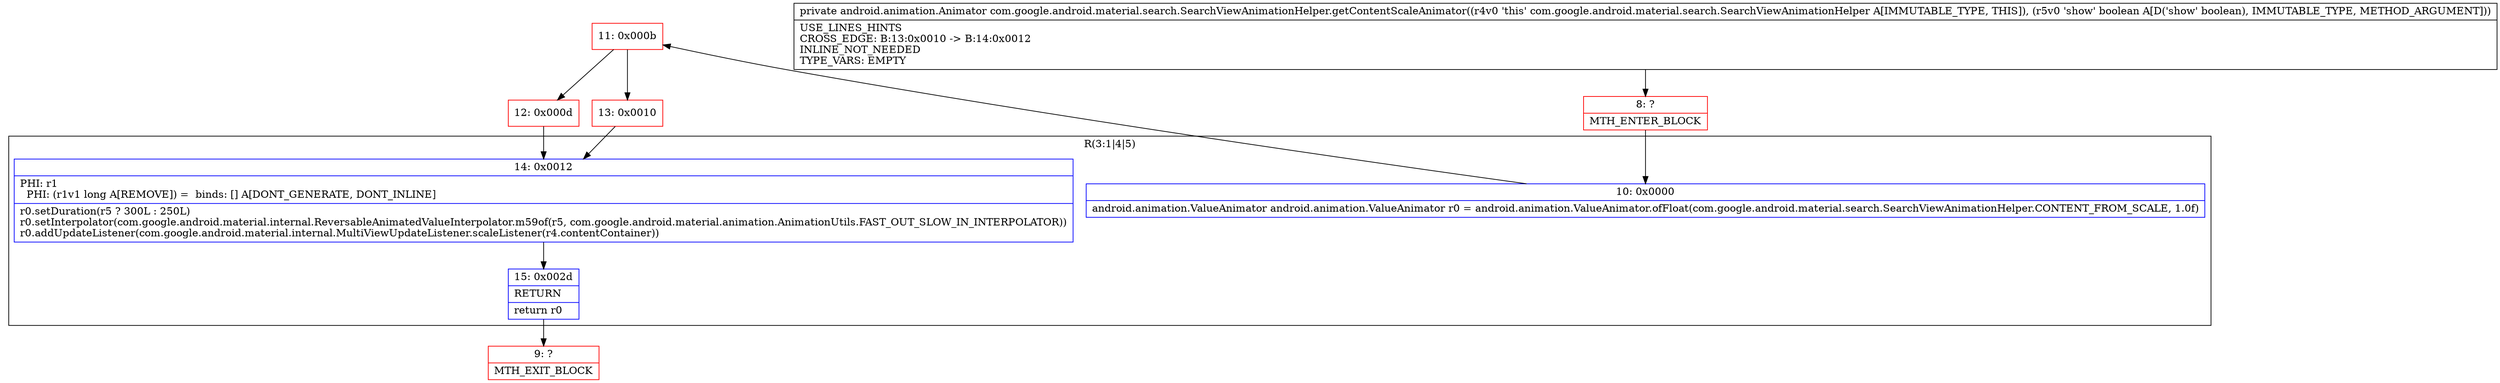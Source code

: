 digraph "CFG forcom.google.android.material.search.SearchViewAnimationHelper.getContentScaleAnimator(Z)Landroid\/animation\/Animator;" {
subgraph cluster_Region_2006130568 {
label = "R(3:1|4|5)";
node [shape=record,color=blue];
Node_10 [shape=record,label="{10\:\ 0x0000|android.animation.ValueAnimator android.animation.ValueAnimator r0 = android.animation.ValueAnimator.ofFloat(com.google.android.material.search.SearchViewAnimationHelper.CONTENT_FROM_SCALE, 1.0f)\l}"];
Node_14 [shape=record,label="{14\:\ 0x0012|PHI: r1 \l  PHI: (r1v1 long A[REMOVE]) =  binds: [] A[DONT_GENERATE, DONT_INLINE]\l|r0.setDuration(r5 ? 300L : 250L)\lr0.setInterpolator(com.google.android.material.internal.ReversableAnimatedValueInterpolator.m59of(r5, com.google.android.material.animation.AnimationUtils.FAST_OUT_SLOW_IN_INTERPOLATOR))\lr0.addUpdateListener(com.google.android.material.internal.MultiViewUpdateListener.scaleListener(r4.contentContainer))\l}"];
Node_15 [shape=record,label="{15\:\ 0x002d|RETURN\l|return r0\l}"];
}
Node_8 [shape=record,color=red,label="{8\:\ ?|MTH_ENTER_BLOCK\l}"];
Node_11 [shape=record,color=red,label="{11\:\ 0x000b}"];
Node_12 [shape=record,color=red,label="{12\:\ 0x000d}"];
Node_9 [shape=record,color=red,label="{9\:\ ?|MTH_EXIT_BLOCK\l}"];
Node_13 [shape=record,color=red,label="{13\:\ 0x0010}"];
MethodNode[shape=record,label="{private android.animation.Animator com.google.android.material.search.SearchViewAnimationHelper.getContentScaleAnimator((r4v0 'this' com.google.android.material.search.SearchViewAnimationHelper A[IMMUTABLE_TYPE, THIS]), (r5v0 'show' boolean A[D('show' boolean), IMMUTABLE_TYPE, METHOD_ARGUMENT]))  | USE_LINES_HINTS\lCROSS_EDGE: B:13:0x0010 \-\> B:14:0x0012\lINLINE_NOT_NEEDED\lTYPE_VARS: EMPTY\l}"];
MethodNode -> Node_8;Node_10 -> Node_11;
Node_14 -> Node_15;
Node_15 -> Node_9;
Node_8 -> Node_10;
Node_11 -> Node_12;
Node_11 -> Node_13;
Node_12 -> Node_14;
Node_13 -> Node_14;
}

